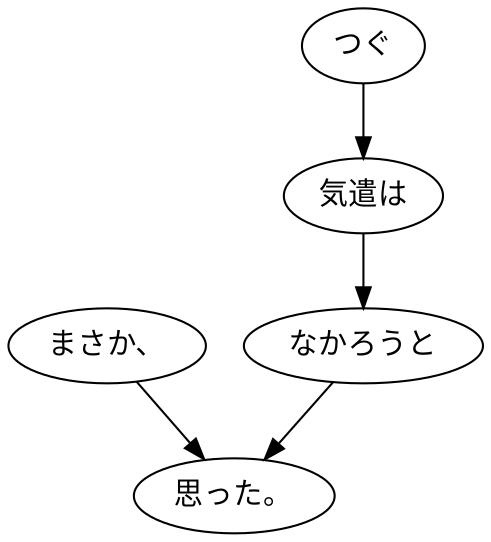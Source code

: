 digraph graph7643 {
	node0 [label="まさか、"];
	node1 [label="つぐ"];
	node2 [label="気遣は"];
	node3 [label="なかろうと"];
	node4 [label="思った。"];
	node0 -> node4;
	node1 -> node2;
	node2 -> node3;
	node3 -> node4;
}
